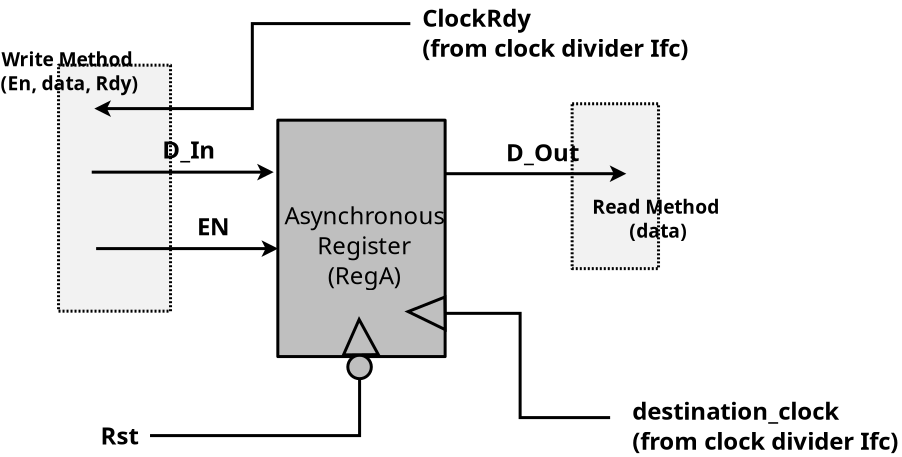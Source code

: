 <?xml version="1.0" encoding="UTF-8"?>
<dia:diagram xmlns:dia="http://www.lysator.liu.se/~alla/dia/">
  <dia:layer name="Background" visible="true">
    <dia:object type="Standard - Box" version="0" id="O0">
      <dia:attribute name="obj_pos">
        <dia:point val="26.85,5.558"/>
      </dia:attribute>
      <dia:attribute name="obj_bb">
        <dia:rectangle val="26.775,5.482;31.245,13.875"/>
      </dia:attribute>
      <dia:attribute name="elem_corner">
        <dia:point val="26.85,5.558"/>
      </dia:attribute>
      <dia:attribute name="elem_width">
        <dia:real val="4.32"/>
      </dia:attribute>
      <dia:attribute name="elem_height">
        <dia:real val="8.243"/>
      </dia:attribute>
      <dia:attribute name="border_width">
        <dia:real val="0.15"/>
      </dia:attribute>
      <dia:attribute name="inner_color">
        <dia:color val="#f2f2f2"/>
      </dia:attribute>
      <dia:attribute name="show_background">
        <dia:boolean val="true"/>
      </dia:attribute>
      <dia:attribute name="line_style">
        <dia:enum val="4"/>
      </dia:attribute>
      <dia:attribute name="corner_radius">
        <dia:real val="1.175e-39"/>
      </dia:attribute>
    </dia:object>
    <dia:object type="Standard - Box" version="0" id="O1">
      <dia:attribute name="obj_pos">
        <dia:point val="1.17,3.63"/>
      </dia:attribute>
      <dia:attribute name="obj_bb">
        <dia:rectangle val="1.095,3.555;6.845,16.005"/>
      </dia:attribute>
      <dia:attribute name="elem_corner">
        <dia:point val="1.17,3.63"/>
      </dia:attribute>
      <dia:attribute name="elem_width">
        <dia:real val="5.6"/>
      </dia:attribute>
      <dia:attribute name="elem_height">
        <dia:real val="12.3"/>
      </dia:attribute>
      <dia:attribute name="border_width">
        <dia:real val="0.15"/>
      </dia:attribute>
      <dia:attribute name="inner_color">
        <dia:color val="#f2f2f2"/>
      </dia:attribute>
      <dia:attribute name="show_background">
        <dia:boolean val="true"/>
      </dia:attribute>
      <dia:attribute name="line_style">
        <dia:enum val="4"/>
      </dia:attribute>
      <dia:attribute name="corner_radius">
        <dia:real val="1.175e-39"/>
      </dia:attribute>
    </dia:object>
    <dia:object type="Standard - Box" version="0" id="O2">
      <dia:attribute name="obj_pos">
        <dia:point val="12.135,6.38"/>
      </dia:attribute>
      <dia:attribute name="obj_bb">
        <dia:rectangle val="12.06,6.305;20.575,18.275"/>
      </dia:attribute>
      <dia:attribute name="elem_corner">
        <dia:point val="12.135,6.38"/>
      </dia:attribute>
      <dia:attribute name="elem_width">
        <dia:real val="8.365"/>
      </dia:attribute>
      <dia:attribute name="elem_height">
        <dia:real val="11.82"/>
      </dia:attribute>
      <dia:attribute name="border_width">
        <dia:real val="0.15"/>
      </dia:attribute>
      <dia:attribute name="inner_color">
        <dia:color val="#bfbfbf"/>
      </dia:attribute>
      <dia:attribute name="show_background">
        <dia:boolean val="true"/>
      </dia:attribute>
      <dia:attribute name="corner_radius">
        <dia:real val="1.175e-39"/>
      </dia:attribute>
    </dia:object>
    <dia:object type="Geometric - Perfect Circle" version="0" id="O3">
      <dia:attribute name="obj_pos">
        <dia:point val="15.635,18.13"/>
      </dia:attribute>
      <dia:attribute name="obj_bb">
        <dia:rectangle val="15.56,18.055;16.885,19.38"/>
      </dia:attribute>
      <dia:attribute name="elem_corner">
        <dia:point val="15.635,18.13"/>
      </dia:attribute>
      <dia:attribute name="elem_width">
        <dia:real val="1.175"/>
      </dia:attribute>
      <dia:attribute name="elem_height">
        <dia:real val="1.175"/>
      </dia:attribute>
      <dia:attribute name="line_width">
        <dia:real val="0.15"/>
      </dia:attribute>
      <dia:attribute name="line_colour">
        <dia:color val="#000000"/>
      </dia:attribute>
      <dia:attribute name="fill_colour">
        <dia:color val="#bfbfbf"/>
      </dia:attribute>
      <dia:attribute name="show_background">
        <dia:boolean val="true"/>
      </dia:attribute>
      <dia:attribute name="line_style">
        <dia:enum val="0"/>
        <dia:real val="1"/>
      </dia:attribute>
      <dia:attribute name="flip_horizontal">
        <dia:boolean val="false"/>
      </dia:attribute>
      <dia:attribute name="flip_vertical">
        <dia:boolean val="false"/>
      </dia:attribute>
    </dia:object>
    <dia:object type="Standard - Polygon" version="0" id="O4">
      <dia:attribute name="obj_pos">
        <dia:point val="16.2,16.345"/>
      </dia:attribute>
      <dia:attribute name="obj_bb">
        <dia:rectangle val="15.304,16.175;17.286,18.189"/>
      </dia:attribute>
      <dia:attribute name="poly_points">
        <dia:point val="16.2,16.345"/>
        <dia:point val="17.16,18.101"/>
        <dia:point val="15.419,18.113"/>
      </dia:attribute>
      <dia:attribute name="line_width">
        <dia:real val="0.15"/>
      </dia:attribute>
      <dia:attribute name="inner_color">
        <dia:color val="#bfbfbf"/>
      </dia:attribute>
      <dia:attribute name="show_background">
        <dia:boolean val="true"/>
      </dia:attribute>
    </dia:object>
    <dia:object type="Standard - Text" version="1" id="O5">
      <dia:attribute name="obj_pos">
        <dia:point val="16.46,11.58"/>
      </dia:attribute>
      <dia:attribute name="obj_bb">
        <dia:rectangle val="12.61,10.53;20.31,15.33"/>
      </dia:attribute>
      <dia:attribute name="text">
        <dia:composite type="text">
          <dia:attribute name="string">
            <dia:string>#Asynchronous
Register
(RegA)#</dia:string>
          </dia:attribute>
          <dia:attribute name="font">
            <dia:font family="sans" style="0" name="Helvetica"/>
          </dia:attribute>
          <dia:attribute name="height">
            <dia:real val="1.5"/>
          </dia:attribute>
          <dia:attribute name="pos">
            <dia:point val="16.46,11.58"/>
          </dia:attribute>
          <dia:attribute name="color">
            <dia:color val="#000000"/>
          </dia:attribute>
          <dia:attribute name="alignment">
            <dia:enum val="1"/>
          </dia:attribute>
        </dia:composite>
      </dia:attribute>
      <dia:attribute name="valign">
        <dia:enum val="3"/>
      </dia:attribute>
    </dia:object>
    <dia:object type="Standard - Polygon" version="0" id="O6">
      <dia:attribute name="obj_pos">
        <dia:point val="18.65,15.95"/>
      </dia:attribute>
      <dia:attribute name="obj_bb">
        <dia:rectangle val="18.464,15.113;20.576,16.97"/>
      </dia:attribute>
      <dia:attribute name="poly_points">
        <dia:point val="18.65,15.95"/>
        <dia:point val="20.485,15.223"/>
        <dia:point val="20.5,16.85"/>
      </dia:attribute>
      <dia:attribute name="line_width">
        <dia:real val="0.15"/>
      </dia:attribute>
      <dia:attribute name="inner_color">
        <dia:color val="#bfbfbf"/>
      </dia:attribute>
      <dia:attribute name="show_background">
        <dia:boolean val="true"/>
      </dia:attribute>
    </dia:object>
    <dia:object type="Standard - ZigZagLine" version="1" id="O7">
      <dia:attribute name="obj_pos">
        <dia:point val="20.492,16.037"/>
      </dia:attribute>
      <dia:attribute name="obj_bb">
        <dia:rectangle val="20.418,15.961;28.825,21.325"/>
      </dia:attribute>
      <dia:attribute name="orth_points">
        <dia:point val="20.492,16.037"/>
        <dia:point val="24.25,16.037"/>
        <dia:point val="24.25,21.25"/>
        <dia:point val="28.75,21.25"/>
      </dia:attribute>
      <dia:attribute name="orth_orient">
        <dia:enum val="0"/>
        <dia:enum val="1"/>
        <dia:enum val="0"/>
      </dia:attribute>
      <dia:attribute name="autorouting">
        <dia:boolean val="false"/>
      </dia:attribute>
      <dia:attribute name="line_width">
        <dia:real val="0.15"/>
      </dia:attribute>
      <dia:connections>
        <dia:connection handle="0" to="O6" connection="3"/>
      </dia:connections>
    </dia:object>
    <dia:object type="Standard - Line" version="0" id="O8">
      <dia:attribute name="obj_pos">
        <dia:point val="3.05,12.8"/>
      </dia:attribute>
      <dia:attribute name="obj_bb">
        <dia:rectangle val="2.975,12.3;12.225,13.3"/>
      </dia:attribute>
      <dia:attribute name="conn_endpoints">
        <dia:point val="3.05,12.8"/>
        <dia:point val="12.15,12.8"/>
      </dia:attribute>
      <dia:attribute name="numcp">
        <dia:int val="1"/>
      </dia:attribute>
      <dia:attribute name="line_width">
        <dia:real val="0.15"/>
      </dia:attribute>
      <dia:attribute name="end_arrow">
        <dia:enum val="22"/>
      </dia:attribute>
      <dia:attribute name="end_arrow_length">
        <dia:real val="0.5"/>
      </dia:attribute>
      <dia:attribute name="end_arrow_width">
        <dia:real val="0.5"/>
      </dia:attribute>
    </dia:object>
    <dia:object type="Standard - Text" version="1" id="O9">
      <dia:attribute name="obj_pos">
        <dia:point val="29.86,21.355"/>
      </dia:attribute>
      <dia:attribute name="obj_bb">
        <dia:rectangle val="29.86,20.305;44.16,23.605"/>
      </dia:attribute>
      <dia:attribute name="text">
        <dia:composite type="text">
          <dia:attribute name="string">
            <dia:string>#destination_clock
(from clock divider Ifc)#</dia:string>
          </dia:attribute>
          <dia:attribute name="font">
            <dia:font family="sans" style="80" name="Helvetica-Bold"/>
          </dia:attribute>
          <dia:attribute name="height">
            <dia:real val="1.5"/>
          </dia:attribute>
          <dia:attribute name="pos">
            <dia:point val="29.86,21.355"/>
          </dia:attribute>
          <dia:attribute name="color">
            <dia:color val="#000000"/>
          </dia:attribute>
          <dia:attribute name="alignment">
            <dia:enum val="0"/>
          </dia:attribute>
        </dia:composite>
      </dia:attribute>
      <dia:attribute name="valign">
        <dia:enum val="3"/>
      </dia:attribute>
    </dia:object>
    <dia:object type="Standard - Text" version="1" id="O10">
      <dia:attribute name="obj_pos">
        <dia:point val="19.36,1.705"/>
      </dia:attribute>
      <dia:attribute name="obj_bb">
        <dia:rectangle val="19.36,0.655;33.66,3.955"/>
      </dia:attribute>
      <dia:attribute name="text">
        <dia:composite type="text">
          <dia:attribute name="string">
            <dia:string>#ClockRdy 
(from clock divider Ifc)#</dia:string>
          </dia:attribute>
          <dia:attribute name="font">
            <dia:font family="sans" style="80" name="Helvetica-Bold"/>
          </dia:attribute>
          <dia:attribute name="height">
            <dia:real val="1.5"/>
          </dia:attribute>
          <dia:attribute name="pos">
            <dia:point val="19.36,1.705"/>
          </dia:attribute>
          <dia:attribute name="color">
            <dia:color val="#000000"/>
          </dia:attribute>
          <dia:attribute name="alignment">
            <dia:enum val="0"/>
          </dia:attribute>
        </dia:composite>
      </dia:attribute>
      <dia:attribute name="valign">
        <dia:enum val="3"/>
      </dia:attribute>
    </dia:object>
    <dia:object type="Standard - Line" version="0" id="O11">
      <dia:attribute name="obj_pos">
        <dia:point val="2.83,8.977"/>
      </dia:attribute>
      <dia:attribute name="obj_bb">
        <dia:rectangle val="2.755,8.477;12.005,9.477"/>
      </dia:attribute>
      <dia:attribute name="conn_endpoints">
        <dia:point val="2.83,8.977"/>
        <dia:point val="11.93,8.977"/>
      </dia:attribute>
      <dia:attribute name="numcp">
        <dia:int val="1"/>
      </dia:attribute>
      <dia:attribute name="line_width">
        <dia:real val="0.15"/>
      </dia:attribute>
      <dia:attribute name="end_arrow">
        <dia:enum val="22"/>
      </dia:attribute>
      <dia:attribute name="end_arrow_length">
        <dia:real val="0.5"/>
      </dia:attribute>
      <dia:attribute name="end_arrow_width">
        <dia:real val="0.5"/>
      </dia:attribute>
    </dia:object>
    <dia:object type="Standard - Text" version="1" id="O12">
      <dia:attribute name="obj_pos">
        <dia:point val="6.36,8.3"/>
      </dia:attribute>
      <dia:attribute name="obj_bb">
        <dia:rectangle val="6.36,7.25;9.01,9.05"/>
      </dia:attribute>
      <dia:attribute name="text">
        <dia:composite type="text">
          <dia:attribute name="string">
            <dia:string>#D_In#</dia:string>
          </dia:attribute>
          <dia:attribute name="font">
            <dia:font family="sans" style="80" name="Helvetica-Bold"/>
          </dia:attribute>
          <dia:attribute name="height">
            <dia:real val="1.5"/>
          </dia:attribute>
          <dia:attribute name="pos">
            <dia:point val="6.36,8.3"/>
          </dia:attribute>
          <dia:attribute name="color">
            <dia:color val="#000000"/>
          </dia:attribute>
          <dia:attribute name="alignment">
            <dia:enum val="0"/>
          </dia:attribute>
        </dia:composite>
      </dia:attribute>
      <dia:attribute name="valign">
        <dia:enum val="3"/>
      </dia:attribute>
    </dia:object>
    <dia:object type="Standard - Text" version="1" id="O13">
      <dia:attribute name="obj_pos">
        <dia:point val="8.09,12.127"/>
      </dia:attribute>
      <dia:attribute name="obj_bb">
        <dia:rectangle val="8.09,11.078;9.74,12.877"/>
      </dia:attribute>
      <dia:attribute name="text">
        <dia:composite type="text">
          <dia:attribute name="string">
            <dia:string>#EN#</dia:string>
          </dia:attribute>
          <dia:attribute name="font">
            <dia:font family="sans" style="80" name="Helvetica-Bold"/>
          </dia:attribute>
          <dia:attribute name="height">
            <dia:real val="1.5"/>
          </dia:attribute>
          <dia:attribute name="pos">
            <dia:point val="8.09,12.127"/>
          </dia:attribute>
          <dia:attribute name="color">
            <dia:color val="#000000"/>
          </dia:attribute>
          <dia:attribute name="alignment">
            <dia:enum val="0"/>
          </dia:attribute>
        </dia:composite>
      </dia:attribute>
      <dia:attribute name="valign">
        <dia:enum val="3"/>
      </dia:attribute>
    </dia:object>
    <dia:object type="Standard - ZigZagLine" version="1" id="O14">
      <dia:attribute name="obj_pos">
        <dia:point val="2.96,5.8"/>
      </dia:attribute>
      <dia:attribute name="obj_bb">
        <dia:rectangle val="2.885,1.475;18.835,6.3"/>
      </dia:attribute>
      <dia:attribute name="orth_points">
        <dia:point val="2.96,5.8"/>
        <dia:point val="10.86,5.8"/>
        <dia:point val="10.86,1.55"/>
        <dia:point val="18.76,1.55"/>
      </dia:attribute>
      <dia:attribute name="orth_orient">
        <dia:enum val="0"/>
        <dia:enum val="1"/>
        <dia:enum val="0"/>
      </dia:attribute>
      <dia:attribute name="autorouting">
        <dia:boolean val="false"/>
      </dia:attribute>
      <dia:attribute name="line_width">
        <dia:real val="0.15"/>
      </dia:attribute>
      <dia:attribute name="start_arrow">
        <dia:enum val="22"/>
      </dia:attribute>
      <dia:attribute name="start_arrow_length">
        <dia:real val="0.5"/>
      </dia:attribute>
      <dia:attribute name="start_arrow_width">
        <dia:real val="0.5"/>
      </dia:attribute>
    </dia:object>
    <dia:object type="Standard - Line" version="0" id="O15">
      <dia:attribute name="obj_pos">
        <dia:point val="20.46,9.055"/>
      </dia:attribute>
      <dia:attribute name="obj_bb">
        <dia:rectangle val="20.385,8.555;29.635,9.555"/>
      </dia:attribute>
      <dia:attribute name="conn_endpoints">
        <dia:point val="20.46,9.055"/>
        <dia:point val="29.56,9.055"/>
      </dia:attribute>
      <dia:attribute name="numcp">
        <dia:int val="1"/>
      </dia:attribute>
      <dia:attribute name="line_width">
        <dia:real val="0.15"/>
      </dia:attribute>
      <dia:attribute name="end_arrow">
        <dia:enum val="22"/>
      </dia:attribute>
      <dia:attribute name="end_arrow_length">
        <dia:real val="0.5"/>
      </dia:attribute>
      <dia:attribute name="end_arrow_width">
        <dia:real val="0.5"/>
      </dia:attribute>
    </dia:object>
    <dia:object type="Standard - Text" version="1" id="O16">
      <dia:attribute name="obj_pos">
        <dia:point val="23.54,8.428"/>
      </dia:attribute>
      <dia:attribute name="obj_bb">
        <dia:rectangle val="23.54,7.378;27.29,9.178"/>
      </dia:attribute>
      <dia:attribute name="text">
        <dia:composite type="text">
          <dia:attribute name="string">
            <dia:string>#D_Out#</dia:string>
          </dia:attribute>
          <dia:attribute name="font">
            <dia:font family="sans" style="80" name="Helvetica-Bold"/>
          </dia:attribute>
          <dia:attribute name="height">
            <dia:real val="1.5"/>
          </dia:attribute>
          <dia:attribute name="pos">
            <dia:point val="23.54,8.428"/>
          </dia:attribute>
          <dia:attribute name="color">
            <dia:color val="#000000"/>
          </dia:attribute>
          <dia:attribute name="alignment">
            <dia:enum val="0"/>
          </dia:attribute>
        </dia:composite>
      </dia:attribute>
      <dia:attribute name="valign">
        <dia:enum val="3"/>
      </dia:attribute>
    </dia:object>
    <dia:object type="Standard - Text" version="1" id="O17">
      <dia:attribute name="obj_pos">
        <dia:point val="1.72,3.68"/>
      </dia:attribute>
      <dia:attribute name="obj_bb">
        <dia:rectangle val="-2.08,2.83;5.52,5.48"/>
      </dia:attribute>
      <dia:attribute name="text">
        <dia:composite type="text">
          <dia:attribute name="string">
            <dia:string>#Write Method 
(En, data, Rdy)#</dia:string>
          </dia:attribute>
          <dia:attribute name="font">
            <dia:font family="sans" style="80" name="Helvetica-Bold"/>
          </dia:attribute>
          <dia:attribute name="height">
            <dia:real val="1.2"/>
          </dia:attribute>
          <dia:attribute name="pos">
            <dia:point val="1.72,3.68"/>
          </dia:attribute>
          <dia:attribute name="color">
            <dia:color val="#000000"/>
          </dia:attribute>
          <dia:attribute name="alignment">
            <dia:enum val="1"/>
          </dia:attribute>
        </dia:composite>
      </dia:attribute>
      <dia:attribute name="valign">
        <dia:enum val="3"/>
      </dia:attribute>
    </dia:object>
    <dia:object type="Standard - Text" version="1" id="O18">
      <dia:attribute name="obj_pos">
        <dia:point val="31.15,11.057"/>
      </dia:attribute>
      <dia:attribute name="obj_bb">
        <dia:rectangle val="27.65,10.207;34.65,12.857"/>
      </dia:attribute>
      <dia:attribute name="text">
        <dia:composite type="text">
          <dia:attribute name="string">
            <dia:string>#Read Method 
(data)#</dia:string>
          </dia:attribute>
          <dia:attribute name="font">
            <dia:font family="sans" style="80" name="Helvetica-Bold"/>
          </dia:attribute>
          <dia:attribute name="height">
            <dia:real val="1.2"/>
          </dia:attribute>
          <dia:attribute name="pos">
            <dia:point val="31.15,11.057"/>
          </dia:attribute>
          <dia:attribute name="color">
            <dia:color val="#000000"/>
          </dia:attribute>
          <dia:attribute name="alignment">
            <dia:enum val="1"/>
          </dia:attribute>
        </dia:composite>
      </dia:attribute>
      <dia:attribute name="valign">
        <dia:enum val="3"/>
      </dia:attribute>
    </dia:object>
    <dia:object type="Standard - ZigZagLine" version="1" id="O19">
      <dia:attribute name="obj_pos">
        <dia:point val="16.223,19.305"/>
      </dia:attribute>
      <dia:attribute name="obj_bb">
        <dia:rectangle val="5.745,19.23;16.297,22.225"/>
      </dia:attribute>
      <dia:attribute name="orth_points">
        <dia:point val="16.223,19.305"/>
        <dia:point val="16.223,22.15"/>
        <dia:point val="5.82,22.15"/>
        <dia:point val="5.82,22.1"/>
      </dia:attribute>
      <dia:attribute name="orth_orient">
        <dia:enum val="1"/>
        <dia:enum val="0"/>
        <dia:enum val="1"/>
      </dia:attribute>
      <dia:attribute name="autorouting">
        <dia:boolean val="false"/>
      </dia:attribute>
      <dia:attribute name="line_width">
        <dia:real val="0.15"/>
      </dia:attribute>
      <dia:connections>
        <dia:connection handle="0" to="O3" connection="0"/>
      </dia:connections>
    </dia:object>
    <dia:object type="Standard - Text" version="1" id="O20">
      <dia:attribute name="obj_pos">
        <dia:point val="3.27,22.6"/>
      </dia:attribute>
      <dia:attribute name="obj_bb">
        <dia:rectangle val="3.27,21.55;5.32,23.35"/>
      </dia:attribute>
      <dia:attribute name="text">
        <dia:composite type="text">
          <dia:attribute name="string">
            <dia:string>#Rst#</dia:string>
          </dia:attribute>
          <dia:attribute name="font">
            <dia:font family="sans" style="80" name="Helvetica-Bold"/>
          </dia:attribute>
          <dia:attribute name="height">
            <dia:real val="1.5"/>
          </dia:attribute>
          <dia:attribute name="pos">
            <dia:point val="3.27,22.6"/>
          </dia:attribute>
          <dia:attribute name="color">
            <dia:color val="#000000"/>
          </dia:attribute>
          <dia:attribute name="alignment">
            <dia:enum val="0"/>
          </dia:attribute>
        </dia:composite>
      </dia:attribute>
      <dia:attribute name="valign">
        <dia:enum val="3"/>
      </dia:attribute>
    </dia:object>
  </dia:layer>
</dia:diagram>
